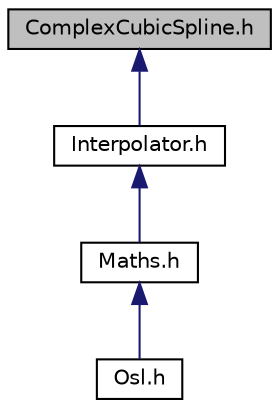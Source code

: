 digraph "ComplexCubicSpline.h"
{
 // LATEX_PDF_SIZE
  edge [fontname="Helvetica",fontsize="10",labelfontname="Helvetica",labelfontsize="10"];
  node [fontname="Helvetica",fontsize="10",shape=record];
  Node1 [label="ComplexCubicSpline.h",height=0.2,width=0.4,color="black", fillcolor="grey75", style="filled", fontcolor="black",tooltip="Source file of Osl::Maths::Interpolator::ComplexCubicSpline class."];
  Node1 -> Node2 [dir="back",color="midnightblue",fontsize="10",style="solid",fontname="Helvetica"];
  Node2 [label="Interpolator.h",height=0.2,width=0.4,color="black", fillcolor="white", style="filled",URL="$Interpolator_8h.html",tooltip="Header file of Osl::Maths::Interpolator namespace."];
  Node2 -> Node3 [dir="back",color="midnightblue",fontsize="10",style="solid",fontname="Helvetica"];
  Node3 [label="Maths.h",height=0.2,width=0.4,color="black", fillcolor="white", style="filled",URL="$Maths_8h.html",tooltip="Header file of Osl::Maths namespace."];
  Node3 -> Node4 [dir="back",color="midnightblue",fontsize="10",style="solid",fontname="Helvetica"];
  Node4 [label="Osl.h",height=0.2,width=0.4,color="black", fillcolor="white", style="filled",URL="$Osl_8h.html",tooltip="Header file for the Osl library."];
}
